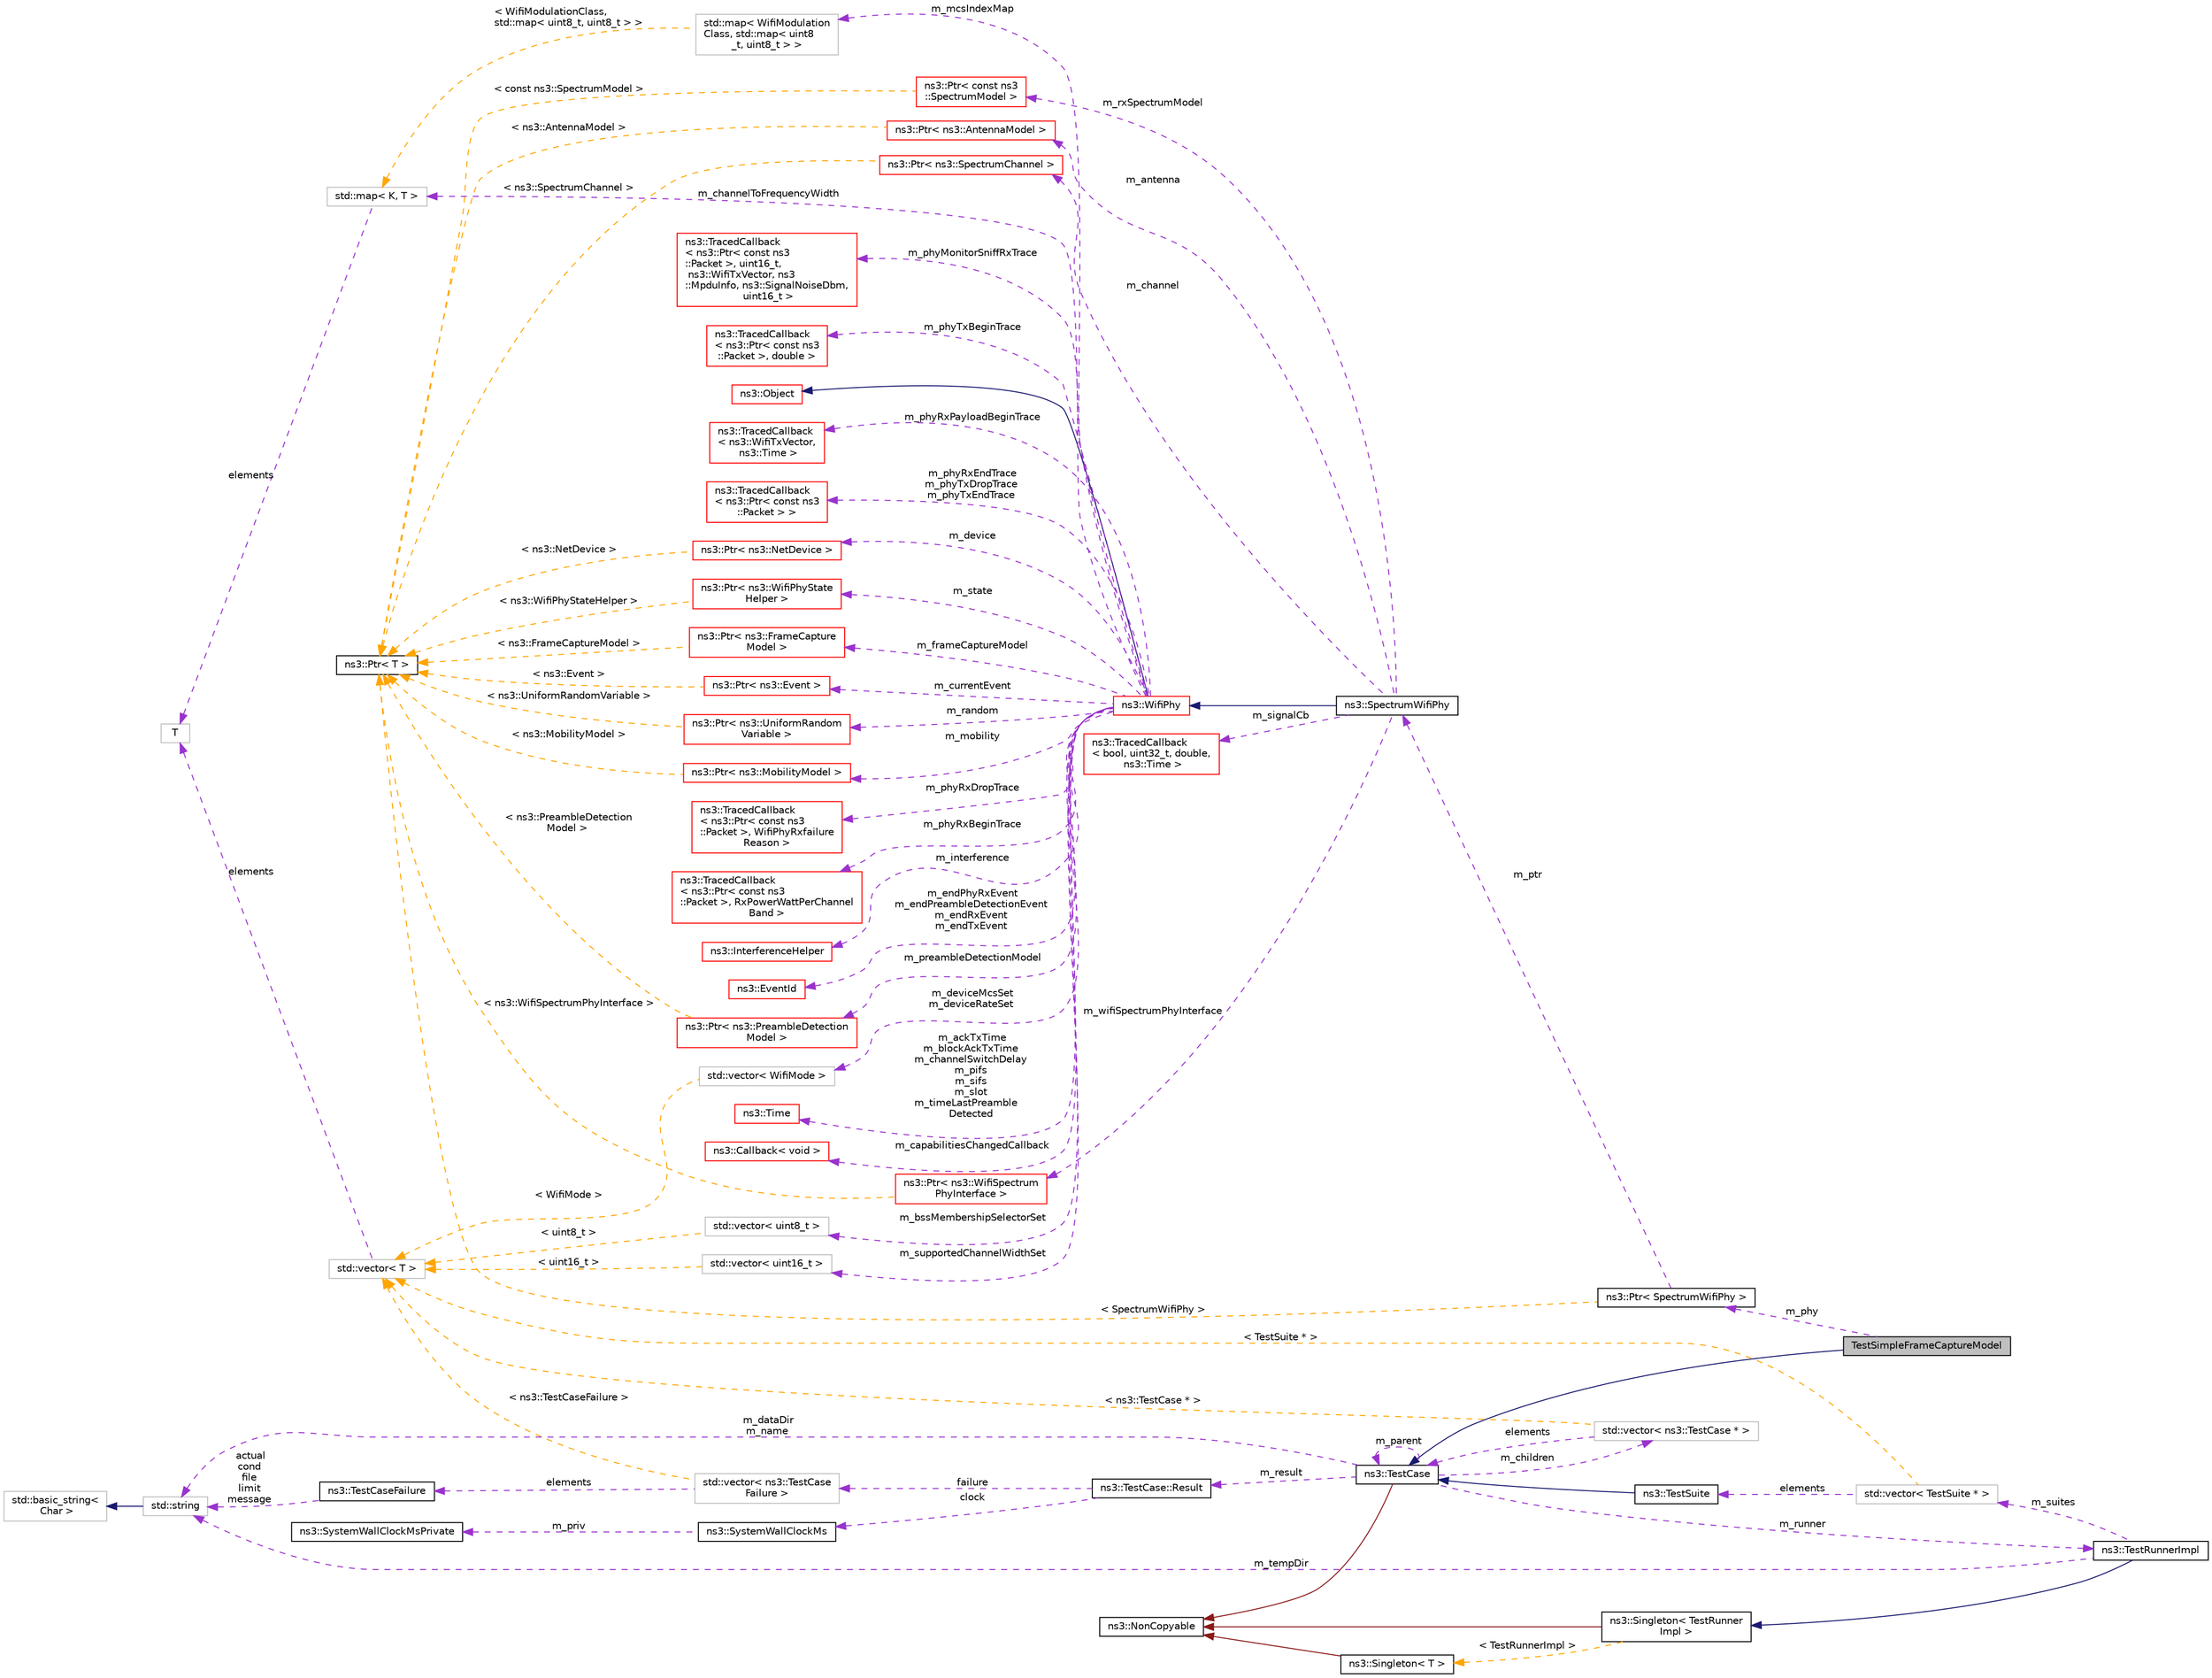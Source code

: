 digraph "TestSimpleFrameCaptureModel"
{
 // LATEX_PDF_SIZE
  edge [fontname="Helvetica",fontsize="10",labelfontname="Helvetica",labelfontsize="10"];
  node [fontname="Helvetica",fontsize="10",shape=record];
  rankdir="LR";
  Node1 [label="TestSimpleFrameCaptureModel",height=0.2,width=0.4,color="black", fillcolor="grey75", style="filled", fontcolor="black",tooltip="Simple frame capture model test."];
  Node2 -> Node1 [dir="back",color="midnightblue",fontsize="10",style="solid",fontname="Helvetica"];
  Node2 [label="ns3::TestCase",height=0.2,width=0.4,color="black", fillcolor="white", style="filled",URL="$classns3_1_1_test_case.html",tooltip="encapsulates test code"];
  Node3 -> Node2 [dir="back",color="firebrick4",fontsize="10",style="solid",fontname="Helvetica"];
  Node3 [label="ns3::NonCopyable",height=0.2,width=0.4,color="black", fillcolor="white", style="filled",URL="$classns3_1_1_non_copyable.html",tooltip="A base class for (non-Singleton) objects which shouldn't be copied."];
  Node4 -> Node2 [dir="back",color="darkorchid3",fontsize="10",style="dashed",label=" m_children" ,fontname="Helvetica"];
  Node4 [label="std::vector\< ns3::TestCase * \>",height=0.2,width=0.4,color="grey75", fillcolor="white", style="filled",tooltip=" "];
  Node2 -> Node4 [dir="back",color="darkorchid3",fontsize="10",style="dashed",label=" elements" ,fontname="Helvetica"];
  Node5 -> Node4 [dir="back",color="orange",fontsize="10",style="dashed",label=" \< ns3::TestCase * \>" ,fontname="Helvetica"];
  Node5 [label="std::vector\< T \>",height=0.2,width=0.4,color="grey75", fillcolor="white", style="filled",tooltip=" "];
  Node6 -> Node5 [dir="back",color="darkorchid3",fontsize="10",style="dashed",label=" elements" ,fontname="Helvetica"];
  Node6 [label="T",height=0.2,width=0.4,color="grey75", fillcolor="white", style="filled",tooltip=" "];
  Node7 -> Node2 [dir="back",color="darkorchid3",fontsize="10",style="dashed",label=" m_dataDir\nm_name" ,fontname="Helvetica"];
  Node7 [label="std::string",height=0.2,width=0.4,color="grey75", fillcolor="white", style="filled",tooltip=" "];
  Node8 -> Node7 [dir="back",color="midnightblue",fontsize="10",style="solid",fontname="Helvetica"];
  Node8 [label="std::basic_string\<\l Char \>",height=0.2,width=0.4,color="grey75", fillcolor="white", style="filled",tooltip=" "];
  Node9 -> Node2 [dir="back",color="darkorchid3",fontsize="10",style="dashed",label=" m_runner" ,fontname="Helvetica"];
  Node9 [label="ns3::TestRunnerImpl",height=0.2,width=0.4,color="black", fillcolor="white", style="filled",URL="$classns3_1_1_test_runner_impl.html",tooltip="Container for all tests."];
  Node10 -> Node9 [dir="back",color="midnightblue",fontsize="10",style="solid",fontname="Helvetica"];
  Node10 [label="ns3::Singleton\< TestRunner\lImpl \>",height=0.2,width=0.4,color="black", fillcolor="white", style="filled",URL="$classns3_1_1_singleton.html",tooltip=" "];
  Node3 -> Node10 [dir="back",color="firebrick4",fontsize="10",style="solid",fontname="Helvetica"];
  Node11 -> Node10 [dir="back",color="orange",fontsize="10",style="dashed",label=" \< TestRunnerImpl \>" ,fontname="Helvetica"];
  Node11 [label="ns3::Singleton\< T \>",height=0.2,width=0.4,color="black", fillcolor="white", style="filled",URL="$classns3_1_1_singleton.html",tooltip="A template singleton."];
  Node3 -> Node11 [dir="back",color="firebrick4",fontsize="10",style="solid",fontname="Helvetica"];
  Node12 -> Node9 [dir="back",color="darkorchid3",fontsize="10",style="dashed",label=" m_suites" ,fontname="Helvetica"];
  Node12 [label="std::vector\< TestSuite * \>",height=0.2,width=0.4,color="grey75", fillcolor="white", style="filled",tooltip=" "];
  Node13 -> Node12 [dir="back",color="darkorchid3",fontsize="10",style="dashed",label=" elements" ,fontname="Helvetica"];
  Node13 [label="ns3::TestSuite",height=0.2,width=0.4,color="black", fillcolor="white", style="filled",URL="$classns3_1_1_test_suite.html",tooltip="A suite of tests to run."];
  Node2 -> Node13 [dir="back",color="midnightblue",fontsize="10",style="solid",fontname="Helvetica"];
  Node5 -> Node12 [dir="back",color="orange",fontsize="10",style="dashed",label=" \< TestSuite * \>" ,fontname="Helvetica"];
  Node7 -> Node9 [dir="back",color="darkorchid3",fontsize="10",style="dashed",label=" m_tempDir" ,fontname="Helvetica"];
  Node2 -> Node2 [dir="back",color="darkorchid3",fontsize="10",style="dashed",label=" m_parent" ,fontname="Helvetica"];
  Node14 -> Node2 [dir="back",color="darkorchid3",fontsize="10",style="dashed",label=" m_result" ,fontname="Helvetica"];
  Node14 [label="ns3::TestCase::Result",height=0.2,width=0.4,color="black", fillcolor="white", style="filled",URL="$structns3_1_1_test_case_1_1_result.html",tooltip="Container for results from a TestCase."];
  Node15 -> Node14 [dir="back",color="darkorchid3",fontsize="10",style="dashed",label=" failure" ,fontname="Helvetica"];
  Node15 [label="std::vector\< ns3::TestCase\lFailure \>",height=0.2,width=0.4,color="grey75", fillcolor="white", style="filled",tooltip=" "];
  Node16 -> Node15 [dir="back",color="darkorchid3",fontsize="10",style="dashed",label=" elements" ,fontname="Helvetica"];
  Node16 [label="ns3::TestCaseFailure",height=0.2,width=0.4,color="black", fillcolor="white", style="filled",URL="$structns3_1_1_test_case_failure.html",tooltip="Container for details of a test failure."];
  Node7 -> Node16 [dir="back",color="darkorchid3",fontsize="10",style="dashed",label=" actual\ncond\nfile\nlimit\nmessage" ,fontname="Helvetica"];
  Node5 -> Node15 [dir="back",color="orange",fontsize="10",style="dashed",label=" \< ns3::TestCaseFailure \>" ,fontname="Helvetica"];
  Node17 -> Node14 [dir="back",color="darkorchid3",fontsize="10",style="dashed",label=" clock" ,fontname="Helvetica"];
  Node17 [label="ns3::SystemWallClockMs",height=0.2,width=0.4,color="black", fillcolor="white", style="filled",URL="$classns3_1_1_system_wall_clock_ms.html",tooltip="Measure elapsed wall clock time in milliseconds."];
  Node18 -> Node17 [dir="back",color="darkorchid3",fontsize="10",style="dashed",label=" m_priv" ,fontname="Helvetica"];
  Node18 [label="ns3::SystemWallClockMsPrivate",height=0.2,width=0.4,color="black", fillcolor="white", style="filled",URL="$classns3_1_1_system_wall_clock_ms_private.html",tooltip="System-dependent implementation for SystemWallClockMs."];
  Node19 -> Node1 [dir="back",color="darkorchid3",fontsize="10",style="dashed",label=" m_phy" ,fontname="Helvetica"];
  Node19 [label="ns3::Ptr\< SpectrumWifiPhy \>",height=0.2,width=0.4,color="black", fillcolor="white", style="filled",URL="$classns3_1_1_ptr.html",tooltip=" "];
  Node20 -> Node19 [dir="back",color="darkorchid3",fontsize="10",style="dashed",label=" m_ptr" ,fontname="Helvetica"];
  Node20 [label="ns3::SpectrumWifiPhy",height=0.2,width=0.4,color="black", fillcolor="white", style="filled",URL="$classns3_1_1_spectrum_wifi_phy.html",tooltip="802.11 PHY layer model"];
  Node21 -> Node20 [dir="back",color="midnightblue",fontsize="10",style="solid",fontname="Helvetica"];
  Node21 [label="ns3::WifiPhy",height=0.2,width=0.4,color="red", fillcolor="white", style="filled",URL="$classns3_1_1_wifi_phy.html",tooltip="802.11 PHY layer model"];
  Node22 -> Node21 [dir="back",color="midnightblue",fontsize="10",style="solid",fontname="Helvetica"];
  Node22 [label="ns3::Object",height=0.2,width=0.4,color="red", fillcolor="white", style="filled",URL="$classns3_1_1_object.html",tooltip="A base class which provides memory management and object aggregation."];
  Node29 -> Node21 [dir="back",color="darkorchid3",fontsize="10",style="dashed",label=" m_mobility" ,fontname="Helvetica"];
  Node29 [label="ns3::Ptr\< ns3::MobilityModel \>",height=0.2,width=0.4,color="red", fillcolor="white", style="filled",URL="$classns3_1_1_ptr.html",tooltip=" "];
  Node39 -> Node29 [dir="back",color="orange",fontsize="10",style="dashed",label=" \< ns3::MobilityModel \>" ,fontname="Helvetica"];
  Node39 [label="ns3::Ptr\< T \>",height=0.2,width=0.4,color="black", fillcolor="white", style="filled",URL="$classns3_1_1_ptr.html",tooltip="Smart pointer class similar to boost::intrusive_ptr."];
  Node42 -> Node21 [dir="back",color="darkorchid3",fontsize="10",style="dashed",label=" m_supportedChannelWidthSet" ,fontname="Helvetica"];
  Node42 [label="std::vector\< uint16_t \>",height=0.2,width=0.4,color="grey75", fillcolor="white", style="filled",tooltip=" "];
  Node5 -> Node42 [dir="back",color="orange",fontsize="10",style="dashed",label=" \< uint16_t \>" ,fontname="Helvetica"];
  Node43 -> Node21 [dir="back",color="darkorchid3",fontsize="10",style="dashed",label=" m_phyRxPayloadBeginTrace" ,fontname="Helvetica"];
  Node43 [label="ns3::TracedCallback\l\< ns3::WifiTxVector,\l ns3::Time \>",height=0.2,width=0.4,color="red", fillcolor="white", style="filled",URL="$classns3_1_1_traced_callback.html",tooltip=" "];
  Node44 -> Node21 [dir="back",color="darkorchid3",fontsize="10",style="dashed",label=" m_phyRxEndTrace\nm_phyTxDropTrace\nm_phyTxEndTrace" ,fontname="Helvetica"];
  Node44 [label="ns3::TracedCallback\l\< ns3::Ptr\< const ns3\l::Packet \> \>",height=0.2,width=0.4,color="red", fillcolor="white", style="filled",URL="$classns3_1_1_traced_callback.html",tooltip=" "];
  Node45 -> Node21 [dir="back",color="darkorchid3",fontsize="10",style="dashed",label=" m_channelToFrequencyWidth" ,fontname="Helvetica"];
  Node45 [label="std::map\< K, T \>",height=0.2,width=0.4,color="grey75", fillcolor="white", style="filled",tooltip=" "];
  Node6 -> Node45 [dir="back",color="darkorchid3",fontsize="10",style="dashed",label=" elements" ,fontname="Helvetica"];
  Node47 -> Node21 [dir="back",color="darkorchid3",fontsize="10",style="dashed",label=" m_mcsIndexMap" ,fontname="Helvetica"];
  Node47 [label="std::map\< WifiModulation\lClass, std::map\< uint8\l_t, uint8_t \> \>",height=0.2,width=0.4,color="grey75", fillcolor="white", style="filled",tooltip=" "];
  Node45 -> Node47 [dir="back",color="orange",fontsize="10",style="dashed",label=" \< WifiModulationClass,\l std::map\< uint8_t, uint8_t \> \>" ,fontname="Helvetica"];
  Node49 -> Node21 [dir="back",color="darkorchid3",fontsize="10",style="dashed",label=" m_bssMembershipSelectorSet" ,fontname="Helvetica"];
  Node49 [label="std::vector\< uint8_t \>",height=0.2,width=0.4,color="grey75", fillcolor="white", style="filled",tooltip=" "];
  Node5 -> Node49 [dir="back",color="orange",fontsize="10",style="dashed",label=" \< uint8_t \>" ,fontname="Helvetica"];
  Node50 -> Node21 [dir="back",color="darkorchid3",fontsize="10",style="dashed",label=" m_phyRxDropTrace" ,fontname="Helvetica"];
  Node50 [label="ns3::TracedCallback\l\< ns3::Ptr\< const ns3\l::Packet \>, WifiPhyRxfailure\lReason \>",height=0.2,width=0.4,color="red", fillcolor="white", style="filled",URL="$classns3_1_1_traced_callback.html",tooltip=" "];
  Node51 -> Node21 [dir="back",color="darkorchid3",fontsize="10",style="dashed",label=" m_phyRxBeginTrace" ,fontname="Helvetica"];
  Node51 [label="ns3::TracedCallback\l\< ns3::Ptr\< const ns3\l::Packet \>, RxPowerWattPerChannel\lBand \>",height=0.2,width=0.4,color="red", fillcolor="white", style="filled",URL="$classns3_1_1_traced_callback.html",tooltip=" "];
  Node52 -> Node21 [dir="back",color="darkorchid3",fontsize="10",style="dashed",label=" m_interference" ,fontname="Helvetica"];
  Node52 [label="ns3::InterferenceHelper",height=0.2,width=0.4,color="red", fillcolor="white", style="filled",URL="$classns3_1_1_interference_helper.html",tooltip="handles interference calculations"];
  Node58 -> Node21 [dir="back",color="darkorchid3",fontsize="10",style="dashed",label=" m_endPhyRxEvent\nm_endPreambleDetectionEvent\nm_endRxEvent\nm_endTxEvent" ,fontname="Helvetica"];
  Node58 [label="ns3::EventId",height=0.2,width=0.4,color="red", fillcolor="white", style="filled",URL="$classns3_1_1_event_id.html",tooltip="An identifier for simulation events."];
  Node62 -> Node21 [dir="back",color="darkorchid3",fontsize="10",style="dashed",label=" m_preambleDetectionModel" ,fontname="Helvetica"];
  Node62 [label="ns3::Ptr\< ns3::PreambleDetection\lModel \>",height=0.2,width=0.4,color="red", fillcolor="white", style="filled",URL="$classns3_1_1_ptr.html",tooltip=" "];
  Node39 -> Node62 [dir="back",color="orange",fontsize="10",style="dashed",label=" \< ns3::PreambleDetection\lModel \>" ,fontname="Helvetica"];
  Node64 -> Node21 [dir="back",color="darkorchid3",fontsize="10",style="dashed",label=" m_device" ,fontname="Helvetica"];
  Node64 [label="ns3::Ptr\< ns3::NetDevice \>",height=0.2,width=0.4,color="red", fillcolor="white", style="filled",URL="$classns3_1_1_ptr.html",tooltip=" "];
  Node39 -> Node64 [dir="back",color="orange",fontsize="10",style="dashed",label=" \< ns3::NetDevice \>" ,fontname="Helvetica"];
  Node66 -> Node21 [dir="back",color="darkorchid3",fontsize="10",style="dashed",label=" m_deviceMcsSet\nm_deviceRateSet" ,fontname="Helvetica"];
  Node66 [label="std::vector\< WifiMode \>",height=0.2,width=0.4,color="grey75", fillcolor="white", style="filled",tooltip=" "];
  Node5 -> Node66 [dir="back",color="orange",fontsize="10",style="dashed",label=" \< WifiMode \>" ,fontname="Helvetica"];
  Node68 -> Node21 [dir="back",color="darkorchid3",fontsize="10",style="dashed",label=" m_ackTxTime\nm_blockAckTxTime\nm_channelSwitchDelay\nm_pifs\nm_sifs\nm_slot\nm_timeLastPreamble\lDetected" ,fontname="Helvetica"];
  Node68 [label="ns3::Time",height=0.2,width=0.4,color="red", fillcolor="white", style="filled",URL="$classns3_1_1_time.html",tooltip="Simulation virtual time values and global simulation resolution."];
  Node70 -> Node21 [dir="back",color="darkorchid3",fontsize="10",style="dashed",label=" m_state" ,fontname="Helvetica"];
  Node70 [label="ns3::Ptr\< ns3::WifiPhyState\lHelper \>",height=0.2,width=0.4,color="red", fillcolor="white", style="filled",URL="$classns3_1_1_ptr.html",tooltip=" "];
  Node39 -> Node70 [dir="back",color="orange",fontsize="10",style="dashed",label=" \< ns3::WifiPhyStateHelper \>" ,fontname="Helvetica"];
  Node80 -> Node21 [dir="back",color="darkorchid3",fontsize="10",style="dashed",label=" m_capabilitiesChangedCallback" ,fontname="Helvetica"];
  Node80 [label="ns3::Callback\< void \>",height=0.2,width=0.4,color="red", fillcolor="white", style="filled",URL="$classns3_1_1_callback.html",tooltip=" "];
  Node81 -> Node21 [dir="back",color="darkorchid3",fontsize="10",style="dashed",label=" m_frameCaptureModel" ,fontname="Helvetica"];
  Node81 [label="ns3::Ptr\< ns3::FrameCapture\lModel \>",height=0.2,width=0.4,color="red", fillcolor="white", style="filled",URL="$classns3_1_1_ptr.html",tooltip=" "];
  Node39 -> Node81 [dir="back",color="orange",fontsize="10",style="dashed",label=" \< ns3::FrameCaptureModel \>" ,fontname="Helvetica"];
  Node83 -> Node21 [dir="back",color="darkorchid3",fontsize="10",style="dashed",label=" m_phyMonitorSniffRxTrace" ,fontname="Helvetica"];
  Node83 [label="ns3::TracedCallback\l\< ns3::Ptr\< const ns3\l::Packet \>, uint16_t,\l ns3::WifiTxVector, ns3\l::MpduInfo, ns3::SignalNoiseDbm,\l uint16_t \>",height=0.2,width=0.4,color="red", fillcolor="white", style="filled",URL="$classns3_1_1_traced_callback.html",tooltip=" "];
  Node84 -> Node21 [dir="back",color="darkorchid3",fontsize="10",style="dashed",label=" m_currentEvent" ,fontname="Helvetica"];
  Node84 [label="ns3::Ptr\< ns3::Event \>",height=0.2,width=0.4,color="red", fillcolor="white", style="filled",URL="$classns3_1_1_ptr.html",tooltip=" "];
  Node39 -> Node84 [dir="back",color="orange",fontsize="10",style="dashed",label=" \< ns3::Event \>" ,fontname="Helvetica"];
  Node78 -> Node21 [dir="back",color="darkorchid3",fontsize="10",style="dashed",label=" m_phyTxBeginTrace" ,fontname="Helvetica"];
  Node78 [label="ns3::TracedCallback\l\< ns3::Ptr\< const ns3\l::Packet \>, double \>",height=0.2,width=0.4,color="red", fillcolor="white", style="filled",URL="$classns3_1_1_traced_callback.html",tooltip=" "];
  Node130 -> Node21 [dir="back",color="darkorchid3",fontsize="10",style="dashed",label=" m_random" ,fontname="Helvetica"];
  Node130 [label="ns3::Ptr\< ns3::UniformRandom\lVariable \>",height=0.2,width=0.4,color="red", fillcolor="white", style="filled",URL="$classns3_1_1_ptr.html",tooltip=" "];
  Node39 -> Node130 [dir="back",color="orange",fontsize="10",style="dashed",label=" \< ns3::UniformRandomVariable \>" ,fontname="Helvetica"];
  Node177 -> Node20 [dir="back",color="darkorchid3",fontsize="10",style="dashed",label=" m_channel" ,fontname="Helvetica"];
  Node177 [label="ns3::Ptr\< ns3::SpectrumChannel \>",height=0.2,width=0.4,color="red", fillcolor="white", style="filled",URL="$classns3_1_1_ptr.html",tooltip=" "];
  Node39 -> Node177 [dir="back",color="orange",fontsize="10",style="dashed",label=" \< ns3::SpectrumChannel \>" ,fontname="Helvetica"];
  Node189 -> Node20 [dir="back",color="darkorchid3",fontsize="10",style="dashed",label=" m_antenna" ,fontname="Helvetica"];
  Node189 [label="ns3::Ptr\< ns3::AntennaModel \>",height=0.2,width=0.4,color="red", fillcolor="white", style="filled",URL="$classns3_1_1_ptr.html",tooltip=" "];
  Node39 -> Node189 [dir="back",color="orange",fontsize="10",style="dashed",label=" \< ns3::AntennaModel \>" ,fontname="Helvetica"];
  Node191 -> Node20 [dir="back",color="darkorchid3",fontsize="10",style="dashed",label=" m_wifiSpectrumPhyInterface" ,fontname="Helvetica"];
  Node191 [label="ns3::Ptr\< ns3::WifiSpectrum\lPhyInterface \>",height=0.2,width=0.4,color="red", fillcolor="white", style="filled",URL="$classns3_1_1_ptr.html",tooltip=" "];
  Node39 -> Node191 [dir="back",color="orange",fontsize="10",style="dashed",label=" \< ns3::WifiSpectrumPhyInterface \>" ,fontname="Helvetica"];
  Node195 -> Node20 [dir="back",color="darkorchid3",fontsize="10",style="dashed",label=" m_signalCb" ,fontname="Helvetica"];
  Node195 [label="ns3::TracedCallback\l\< bool, uint32_t, double,\l ns3::Time \>",height=0.2,width=0.4,color="red", fillcolor="white", style="filled",URL="$classns3_1_1_traced_callback.html",tooltip=" "];
  Node196 -> Node20 [dir="back",color="darkorchid3",fontsize="10",style="dashed",label=" m_rxSpectrumModel" ,fontname="Helvetica"];
  Node196 [label="ns3::Ptr\< const ns3\l::SpectrumModel \>",height=0.2,width=0.4,color="red", fillcolor="white", style="filled",URL="$classns3_1_1_ptr.html",tooltip=" "];
  Node39 -> Node196 [dir="back",color="orange",fontsize="10",style="dashed",label=" \< const ns3::SpectrumModel \>" ,fontname="Helvetica"];
  Node39 -> Node19 [dir="back",color="orange",fontsize="10",style="dashed",label=" \< SpectrumWifiPhy \>" ,fontname="Helvetica"];
}
